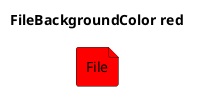 @startuml
'!include ../../../plantuml-styles/plantuml-ae-skinparam-ex.iuml

skinparam FileBackgroundColor red

title FileBackgroundColor red

file File
@enduml